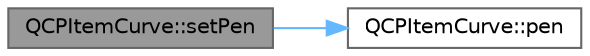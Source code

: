 digraph "QCPItemCurve::setPen"
{
 // LATEX_PDF_SIZE
  bgcolor="transparent";
  edge [fontname=Helvetica,fontsize=10,labelfontname=Helvetica,labelfontsize=10];
  node [fontname=Helvetica,fontsize=10,shape=box,height=0.2,width=0.4];
  rankdir="LR";
  Node1 [label="QCPItemCurve::setPen",height=0.2,width=0.4,color="gray40", fillcolor="grey60", style="filled", fontcolor="black",tooltip=" "];
  Node1 -> Node2 [color="steelblue1",style="solid"];
  Node2 [label="QCPItemCurve::pen",height=0.2,width=0.4,color="grey40", fillcolor="white", style="filled",URL="$class_q_c_p_item_curve.html#aefe2e9affaa9c70f434a076def4a7ea5",tooltip=" "];
}
